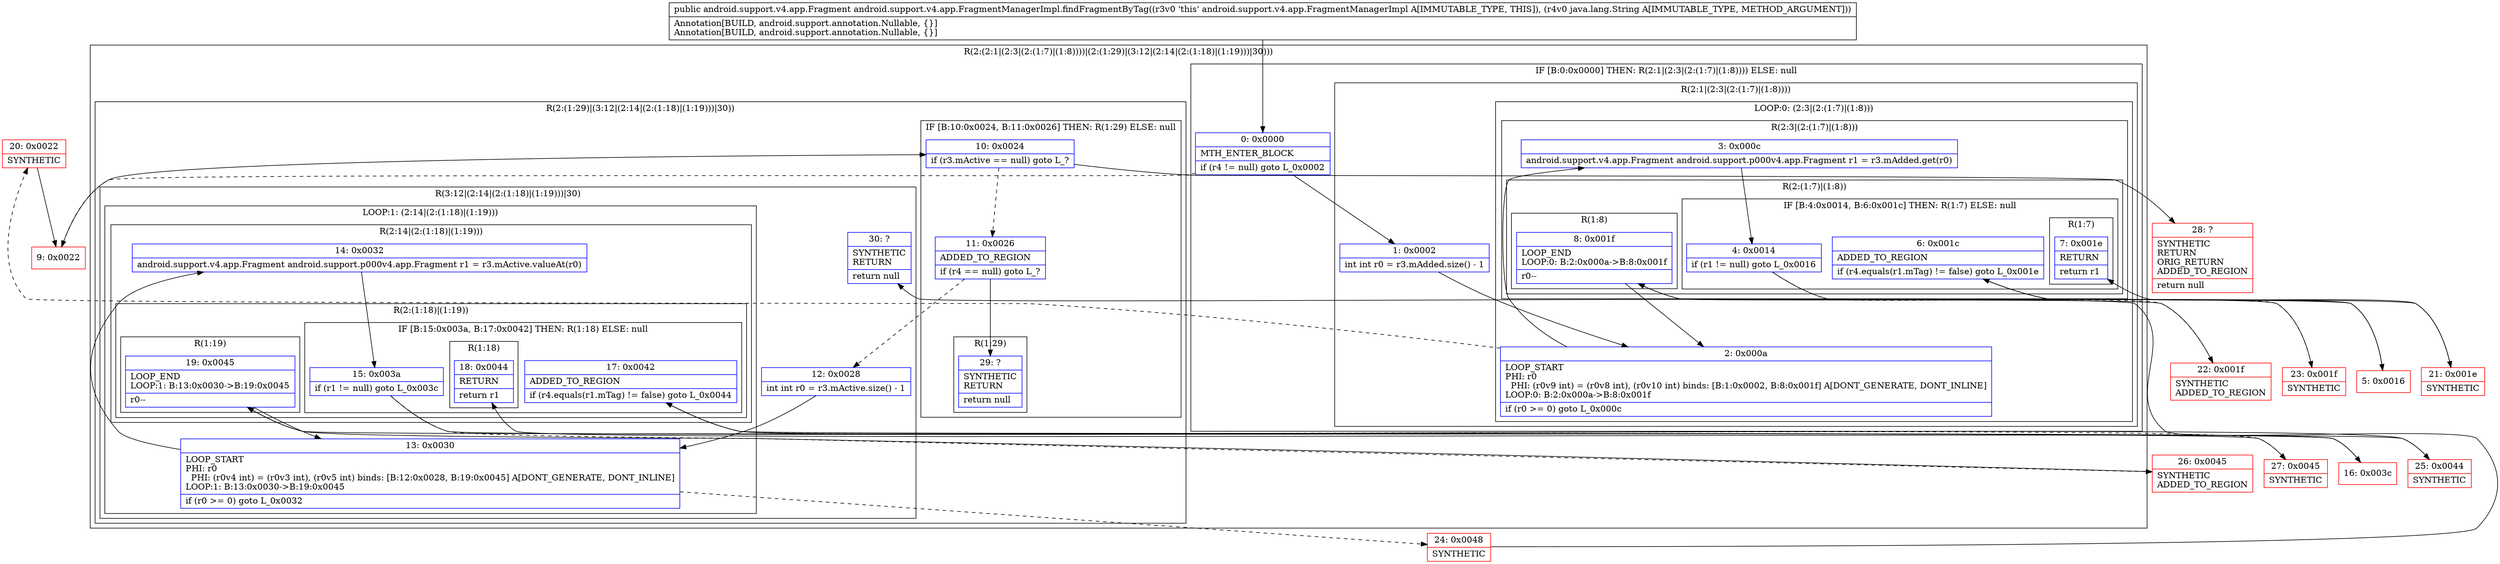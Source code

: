 digraph "CFG forandroid.support.v4.app.FragmentManagerImpl.findFragmentByTag(Ljava\/lang\/String;)Landroid\/support\/v4\/app\/Fragment;" {
subgraph cluster_Region_1498874174 {
label = "R(2:(2:1|(2:3|(2:(1:7)|(1:8))))|(2:(1:29)|(3:12|(2:14|(2:(1:18)|(1:19)))|30)))";
node [shape=record,color=blue];
subgraph cluster_IfRegion_474441829 {
label = "IF [B:0:0x0000] THEN: R(2:1|(2:3|(2:(1:7)|(1:8)))) ELSE: null";
node [shape=record,color=blue];
Node_0 [shape=record,label="{0\:\ 0x0000|MTH_ENTER_BLOCK\l|if (r4 != null) goto L_0x0002\l}"];
subgraph cluster_Region_1327116258 {
label = "R(2:1|(2:3|(2:(1:7)|(1:8))))";
node [shape=record,color=blue];
Node_1 [shape=record,label="{1\:\ 0x0002|int int r0 = r3.mAdded.size() \- 1\l}"];
subgraph cluster_LoopRegion_1373089902 {
label = "LOOP:0: (2:3|(2:(1:7)|(1:8)))";
node [shape=record,color=blue];
Node_2 [shape=record,label="{2\:\ 0x000a|LOOP_START\lPHI: r0 \l  PHI: (r0v9 int) = (r0v8 int), (r0v10 int) binds: [B:1:0x0002, B:8:0x001f] A[DONT_GENERATE, DONT_INLINE]\lLOOP:0: B:2:0x000a\-\>B:8:0x001f\l|if (r0 \>= 0) goto L_0x000c\l}"];
subgraph cluster_Region_123594960 {
label = "R(2:3|(2:(1:7)|(1:8)))";
node [shape=record,color=blue];
Node_3 [shape=record,label="{3\:\ 0x000c|android.support.v4.app.Fragment android.support.p000v4.app.Fragment r1 = r3.mAdded.get(r0)\l}"];
subgraph cluster_Region_1464435645 {
label = "R(2:(1:7)|(1:8))";
node [shape=record,color=blue];
subgraph cluster_IfRegion_430351078 {
label = "IF [B:4:0x0014, B:6:0x001c] THEN: R(1:7) ELSE: null";
node [shape=record,color=blue];
Node_4 [shape=record,label="{4\:\ 0x0014|if (r1 != null) goto L_0x0016\l}"];
Node_6 [shape=record,label="{6\:\ 0x001c|ADDED_TO_REGION\l|if (r4.equals(r1.mTag) != false) goto L_0x001e\l}"];
subgraph cluster_Region_1964914044 {
label = "R(1:7)";
node [shape=record,color=blue];
Node_7 [shape=record,label="{7\:\ 0x001e|RETURN\l|return r1\l}"];
}
}
subgraph cluster_Region_17718418 {
label = "R(1:8)";
node [shape=record,color=blue];
Node_8 [shape=record,label="{8\:\ 0x001f|LOOP_END\lLOOP:0: B:2:0x000a\-\>B:8:0x001f\l|r0\-\-\l}"];
}
}
}
}
}
}
subgraph cluster_Region_349484755 {
label = "R(2:(1:29)|(3:12|(2:14|(2:(1:18)|(1:19)))|30))";
node [shape=record,color=blue];
subgraph cluster_IfRegion_1969949574 {
label = "IF [B:10:0x0024, B:11:0x0026] THEN: R(1:29) ELSE: null";
node [shape=record,color=blue];
Node_10 [shape=record,label="{10\:\ 0x0024|if (r3.mActive == null) goto L_?\l}"];
Node_11 [shape=record,label="{11\:\ 0x0026|ADDED_TO_REGION\l|if (r4 == null) goto L_?\l}"];
subgraph cluster_Region_1388855566 {
label = "R(1:29)";
node [shape=record,color=blue];
Node_29 [shape=record,label="{29\:\ ?|SYNTHETIC\lRETURN\l|return null\l}"];
}
}
subgraph cluster_Region_1032112822 {
label = "R(3:12|(2:14|(2:(1:18)|(1:19)))|30)";
node [shape=record,color=blue];
Node_12 [shape=record,label="{12\:\ 0x0028|int int r0 = r3.mActive.size() \- 1\l}"];
subgraph cluster_LoopRegion_1494760736 {
label = "LOOP:1: (2:14|(2:(1:18)|(1:19)))";
node [shape=record,color=blue];
Node_13 [shape=record,label="{13\:\ 0x0030|LOOP_START\lPHI: r0 \l  PHI: (r0v4 int) = (r0v3 int), (r0v5 int) binds: [B:12:0x0028, B:19:0x0045] A[DONT_GENERATE, DONT_INLINE]\lLOOP:1: B:13:0x0030\-\>B:19:0x0045\l|if (r0 \>= 0) goto L_0x0032\l}"];
subgraph cluster_Region_1316623658 {
label = "R(2:14|(2:(1:18)|(1:19)))";
node [shape=record,color=blue];
Node_14 [shape=record,label="{14\:\ 0x0032|android.support.v4.app.Fragment android.support.p000v4.app.Fragment r1 = r3.mActive.valueAt(r0)\l}"];
subgraph cluster_Region_1233609857 {
label = "R(2:(1:18)|(1:19))";
node [shape=record,color=blue];
subgraph cluster_IfRegion_1429251881 {
label = "IF [B:15:0x003a, B:17:0x0042] THEN: R(1:18) ELSE: null";
node [shape=record,color=blue];
Node_15 [shape=record,label="{15\:\ 0x003a|if (r1 != null) goto L_0x003c\l}"];
Node_17 [shape=record,label="{17\:\ 0x0042|ADDED_TO_REGION\l|if (r4.equals(r1.mTag) != false) goto L_0x0044\l}"];
subgraph cluster_Region_1297703314 {
label = "R(1:18)";
node [shape=record,color=blue];
Node_18 [shape=record,label="{18\:\ 0x0044|RETURN\l|return r1\l}"];
}
}
subgraph cluster_Region_489946701 {
label = "R(1:19)";
node [shape=record,color=blue];
Node_19 [shape=record,label="{19\:\ 0x0045|LOOP_END\lLOOP:1: B:13:0x0030\-\>B:19:0x0045\l|r0\-\-\l}"];
}
}
}
}
Node_30 [shape=record,label="{30\:\ ?|SYNTHETIC\lRETURN\l|return null\l}"];
}
}
}
Node_5 [shape=record,color=red,label="{5\:\ 0x0016}"];
Node_9 [shape=record,color=red,label="{9\:\ 0x0022}"];
Node_16 [shape=record,color=red,label="{16\:\ 0x003c}"];
Node_20 [shape=record,color=red,label="{20\:\ 0x0022|SYNTHETIC\l}"];
Node_21 [shape=record,color=red,label="{21\:\ 0x001e|SYNTHETIC\l}"];
Node_22 [shape=record,color=red,label="{22\:\ 0x001f|SYNTHETIC\lADDED_TO_REGION\l}"];
Node_23 [shape=record,color=red,label="{23\:\ 0x001f|SYNTHETIC\l}"];
Node_24 [shape=record,color=red,label="{24\:\ 0x0048|SYNTHETIC\l}"];
Node_25 [shape=record,color=red,label="{25\:\ 0x0044|SYNTHETIC\l}"];
Node_26 [shape=record,color=red,label="{26\:\ 0x0045|SYNTHETIC\lADDED_TO_REGION\l}"];
Node_27 [shape=record,color=red,label="{27\:\ 0x0045|SYNTHETIC\l}"];
Node_28 [shape=record,color=red,label="{28\:\ ?|SYNTHETIC\lRETURN\lORIG_RETURN\lADDED_TO_REGION\l|return null\l}"];
MethodNode[shape=record,label="{public android.support.v4.app.Fragment android.support.v4.app.FragmentManagerImpl.findFragmentByTag((r3v0 'this' android.support.v4.app.FragmentManagerImpl A[IMMUTABLE_TYPE, THIS]), (r4v0 java.lang.String A[IMMUTABLE_TYPE, METHOD_ARGUMENT]))  | Annotation[BUILD, android.support.annotation.Nullable, \{\}]\lAnnotation[BUILD, android.support.annotation.Nullable, \{\}]\l}"];
MethodNode -> Node_0;
Node_0 -> Node_1;
Node_0 -> Node_9[style=dashed];
Node_1 -> Node_2;
Node_2 -> Node_3;
Node_2 -> Node_20[style=dashed];
Node_3 -> Node_4;
Node_4 -> Node_5;
Node_4 -> Node_22[style=dashed];
Node_6 -> Node_21;
Node_6 -> Node_23[style=dashed];
Node_8 -> Node_2;
Node_10 -> Node_11[style=dashed];
Node_10 -> Node_28;
Node_11 -> Node_12[style=dashed];
Node_11 -> Node_29;
Node_12 -> Node_13;
Node_13 -> Node_14;
Node_13 -> Node_24[style=dashed];
Node_14 -> Node_15;
Node_15 -> Node_16;
Node_15 -> Node_26[style=dashed];
Node_17 -> Node_25;
Node_17 -> Node_27[style=dashed];
Node_19 -> Node_13;
Node_5 -> Node_6;
Node_9 -> Node_10;
Node_16 -> Node_17;
Node_20 -> Node_9;
Node_21 -> Node_7;
Node_22 -> Node_8;
Node_23 -> Node_8;
Node_24 -> Node_30;
Node_25 -> Node_18;
Node_26 -> Node_19;
Node_27 -> Node_19;
}


